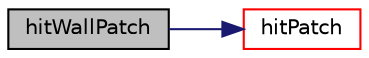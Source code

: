 digraph "hitWallPatch"
{
  bgcolor="transparent";
  edge [fontname="Helvetica",fontsize="10",labelfontname="Helvetica",labelfontsize="10"];
  node [fontname="Helvetica",fontsize="10",shape=record];
  rankdir="LR";
  Node246 [label="hitWallPatch",height=0.2,width=0.4,color="black", fillcolor="grey75", style="filled", fontcolor="black"];
  Node246 -> Node247 [color="midnightblue",fontsize="10",style="solid",fontname="Helvetica"];
  Node247 [label="hitPatch",height=0.2,width=0.4,color="red",URL="$a24221.html#a46fa00d1feab752306bfeda926cc7290",tooltip="Overridable function to handle the particle hitting a patch. "];
}
